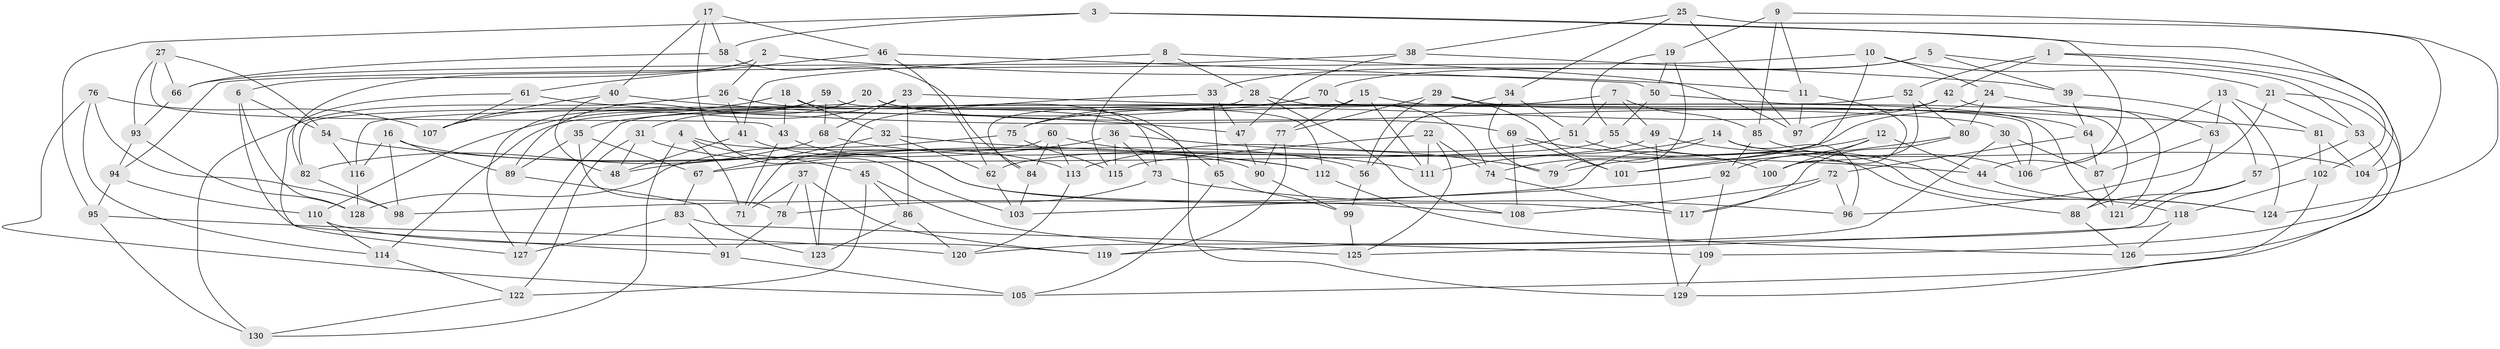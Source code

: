 // Generated by graph-tools (version 1.1) at 2025/16/03/09/25 04:16:42]
// undirected, 130 vertices, 260 edges
graph export_dot {
graph [start="1"]
  node [color=gray90,style=filled];
  1;
  2;
  3;
  4;
  5;
  6;
  7;
  8;
  9;
  10;
  11;
  12;
  13;
  14;
  15;
  16;
  17;
  18;
  19;
  20;
  21;
  22;
  23;
  24;
  25;
  26;
  27;
  28;
  29;
  30;
  31;
  32;
  33;
  34;
  35;
  36;
  37;
  38;
  39;
  40;
  41;
  42;
  43;
  44;
  45;
  46;
  47;
  48;
  49;
  50;
  51;
  52;
  53;
  54;
  55;
  56;
  57;
  58;
  59;
  60;
  61;
  62;
  63;
  64;
  65;
  66;
  67;
  68;
  69;
  70;
  71;
  72;
  73;
  74;
  75;
  76;
  77;
  78;
  79;
  80;
  81;
  82;
  83;
  84;
  85;
  86;
  87;
  88;
  89;
  90;
  91;
  92;
  93;
  94;
  95;
  96;
  97;
  98;
  99;
  100;
  101;
  102;
  103;
  104;
  105;
  106;
  107;
  108;
  109;
  110;
  111;
  112;
  113;
  114;
  115;
  116;
  117;
  118;
  119;
  120;
  121;
  122;
  123;
  124;
  125;
  126;
  127;
  128;
  129;
  130;
  1 -- 126;
  1 -- 52;
  1 -- 102;
  1 -- 42;
  2 -- 6;
  2 -- 11;
  2 -- 26;
  2 -- 82;
  3 -- 58;
  3 -- 95;
  3 -- 104;
  3 -- 44;
  4 -- 71;
  4 -- 130;
  4 -- 45;
  4 -- 90;
  5 -- 70;
  5 -- 39;
  5 -- 53;
  5 -- 33;
  6 -- 128;
  6 -- 54;
  6 -- 91;
  7 -- 49;
  7 -- 85;
  7 -- 114;
  7 -- 51;
  8 -- 41;
  8 -- 97;
  8 -- 28;
  8 -- 115;
  9 -- 85;
  9 -- 11;
  9 -- 19;
  9 -- 124;
  10 -- 21;
  10 -- 101;
  10 -- 94;
  10 -- 24;
  11 -- 100;
  11 -- 97;
  12 -- 79;
  12 -- 44;
  12 -- 92;
  12 -- 100;
  13 -- 124;
  13 -- 81;
  13 -- 63;
  13 -- 106;
  14 -- 96;
  14 -- 103;
  14 -- 104;
  14 -- 111;
  15 -- 121;
  15 -- 127;
  15 -- 111;
  15 -- 77;
  16 -- 89;
  16 -- 98;
  16 -- 56;
  16 -- 116;
  17 -- 40;
  17 -- 58;
  17 -- 46;
  17 -- 103;
  18 -- 73;
  18 -- 32;
  18 -- 43;
  18 -- 107;
  19 -- 79;
  19 -- 55;
  19 -- 50;
  20 -- 69;
  20 -- 31;
  20 -- 82;
  20 -- 129;
  21 -- 96;
  21 -- 105;
  21 -- 53;
  22 -- 125;
  22 -- 115;
  22 -- 111;
  22 -- 74;
  23 -- 30;
  23 -- 86;
  23 -- 110;
  23 -- 68;
  24 -- 74;
  24 -- 63;
  24 -- 80;
  25 -- 38;
  25 -- 34;
  25 -- 97;
  25 -- 104;
  26 -- 41;
  26 -- 65;
  26 -- 130;
  27 -- 43;
  27 -- 93;
  27 -- 66;
  27 -- 54;
  28 -- 35;
  28 -- 108;
  28 -- 74;
  29 -- 101;
  29 -- 64;
  29 -- 77;
  29 -- 56;
  30 -- 87;
  30 -- 106;
  30 -- 120;
  31 -- 113;
  31 -- 48;
  31 -- 122;
  32 -- 67;
  32 -- 62;
  32 -- 44;
  33 -- 123;
  33 -- 65;
  33 -- 47;
  34 -- 51;
  34 -- 79;
  34 -- 56;
  35 -- 67;
  35 -- 78;
  35 -- 89;
  36 -- 48;
  36 -- 115;
  36 -- 73;
  36 -- 79;
  37 -- 78;
  37 -- 123;
  37 -- 119;
  37 -- 71;
  38 -- 39;
  38 -- 66;
  38 -- 47;
  39 -- 64;
  39 -- 57;
  40 -- 107;
  40 -- 48;
  40 -- 47;
  41 -- 117;
  41 -- 48;
  42 -- 75;
  42 -- 97;
  42 -- 121;
  43 -- 108;
  43 -- 71;
  44 -- 124;
  45 -- 86;
  45 -- 122;
  45 -- 125;
  46 -- 61;
  46 -- 50;
  46 -- 62;
  47 -- 90;
  49 -- 62;
  49 -- 124;
  49 -- 129;
  50 -- 88;
  50 -- 55;
  51 -- 88;
  51 -- 113;
  52 -- 116;
  52 -- 80;
  52 -- 100;
  53 -- 57;
  53 -- 109;
  54 -- 112;
  54 -- 116;
  55 -- 67;
  55 -- 118;
  56 -- 99;
  57 -- 88;
  57 -- 119;
  58 -- 84;
  58 -- 66;
  59 -- 68;
  59 -- 112;
  59 -- 89;
  59 -- 127;
  60 -- 113;
  60 -- 111;
  60 -- 71;
  60 -- 84;
  61 -- 81;
  61 -- 127;
  61 -- 107;
  62 -- 103;
  63 -- 121;
  63 -- 87;
  64 -- 72;
  64 -- 87;
  65 -- 105;
  65 -- 99;
  66 -- 93;
  67 -- 83;
  68 -- 82;
  68 -- 112;
  69 -- 100;
  69 -- 108;
  69 -- 101;
  70 -- 75;
  70 -- 106;
  70 -- 84;
  72 -- 108;
  72 -- 117;
  72 -- 96;
  73 -- 96;
  73 -- 78;
  74 -- 117;
  75 -- 128;
  75 -- 115;
  76 -- 98;
  76 -- 105;
  76 -- 107;
  76 -- 114;
  77 -- 90;
  77 -- 119;
  78 -- 91;
  80 -- 101;
  80 -- 117;
  81 -- 102;
  81 -- 104;
  82 -- 98;
  83 -- 91;
  83 -- 127;
  83 -- 109;
  84 -- 103;
  85 -- 106;
  85 -- 92;
  86 -- 123;
  86 -- 120;
  87 -- 121;
  88 -- 126;
  89 -- 123;
  90 -- 99;
  91 -- 105;
  92 -- 109;
  92 -- 98;
  93 -- 128;
  93 -- 94;
  94 -- 110;
  94 -- 95;
  95 -- 120;
  95 -- 130;
  99 -- 125;
  102 -- 129;
  102 -- 118;
  109 -- 129;
  110 -- 114;
  110 -- 119;
  112 -- 126;
  113 -- 120;
  114 -- 122;
  116 -- 128;
  118 -- 125;
  118 -- 126;
  122 -- 130;
}
